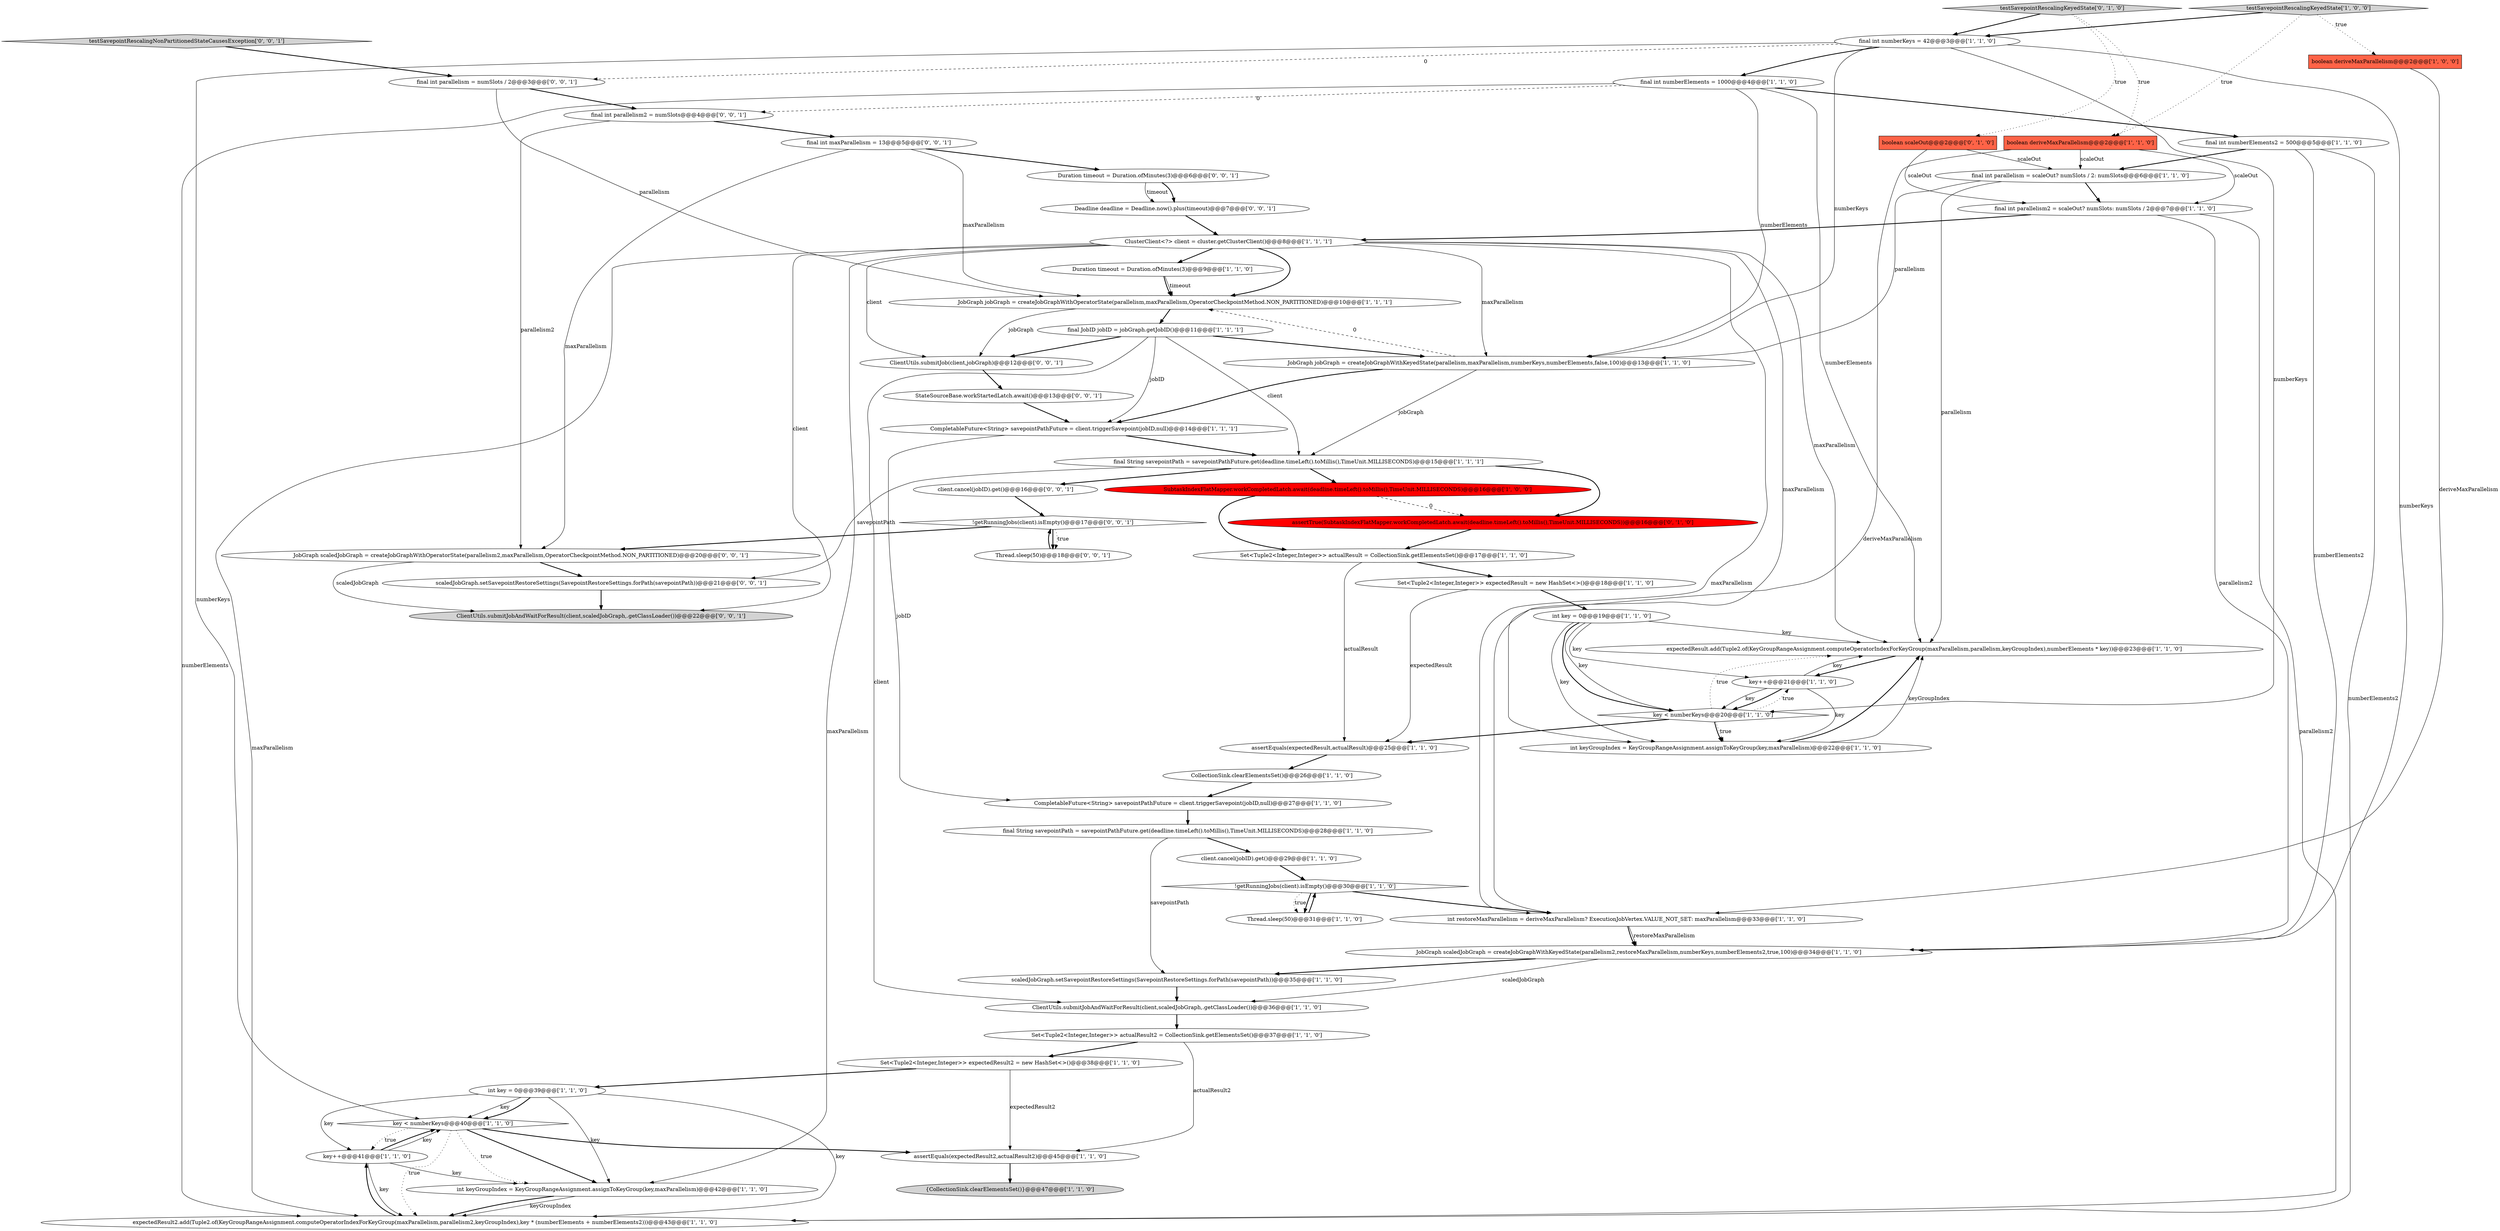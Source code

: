 digraph {
33 [style = filled, label = "Set<Tuple2<Integer,Integer>> expectedResult = new HashSet<>()@@@18@@@['1', '1', '0']", fillcolor = white, shape = ellipse image = "AAA0AAABBB1BBB"];
42 [style = filled, label = "expectedResult.add(Tuple2.of(KeyGroupRangeAssignment.computeOperatorIndexForKeyGroup(maxParallelism,parallelism,keyGroupIndex),numberElements * key))@@@23@@@['1', '1', '0']", fillcolor = white, shape = ellipse image = "AAA0AAABBB1BBB"];
54 [style = filled, label = "!getRunningJobs(client).isEmpty()@@@17@@@['0', '0', '1']", fillcolor = white, shape = diamond image = "AAA0AAABBB3BBB"];
53 [style = filled, label = "ClientUtils.submitJob(client,jobGraph)@@@12@@@['0', '0', '1']", fillcolor = white, shape = ellipse image = "AAA0AAABBB3BBB"];
11 [style = filled, label = "final int numberKeys = 42@@@3@@@['1', '1', '0']", fillcolor = white, shape = ellipse image = "AAA0AAABBB1BBB"];
4 [style = filled, label = "final int numberElements2 = 500@@@5@@@['1', '1', '0']", fillcolor = white, shape = ellipse image = "AAA0AAABBB1BBB"];
16 [style = filled, label = "ClientUtils.submitJobAndWaitForResult(client,scaledJobGraph,.getClassLoader())@@@36@@@['1', '1', '0']", fillcolor = white, shape = ellipse image = "AAA0AAABBB1BBB"];
28 [style = filled, label = "final int numberElements = 1000@@@4@@@['1', '1', '0']", fillcolor = white, shape = ellipse image = "AAA0AAABBB1BBB"];
13 [style = filled, label = "final String savepointPath = savepointPathFuture.get(deadline.timeLeft().toMillis(),TimeUnit.MILLISECONDS)@@@28@@@['1', '1', '0']", fillcolor = white, shape = ellipse image = "AAA0AAABBB1BBB"];
7 [style = filled, label = "JobGraph scaledJobGraph = createJobGraphWithKeyedState(parallelism2,restoreMaxParallelism,numberKeys,numberElements2,true,100)@@@34@@@['1', '1', '0']", fillcolor = white, shape = ellipse image = "AAA0AAABBB1BBB"];
26 [style = filled, label = "int key = 0@@@19@@@['1', '1', '0']", fillcolor = white, shape = ellipse image = "AAA0AAABBB1BBB"];
22 [style = filled, label = "Set<Tuple2<Integer,Integer>> actualResult2 = CollectionSink.getElementsSet()@@@37@@@['1', '1', '0']", fillcolor = white, shape = ellipse image = "AAA0AAABBB1BBB"];
49 [style = filled, label = "StateSourceBase.workStartedLatch.await()@@@13@@@['0', '0', '1']", fillcolor = white, shape = ellipse image = "AAA0AAABBB3BBB"];
31 [style = filled, label = "boolean deriveMaxParallelism@@@2@@@['1', '1', '0']", fillcolor = tomato, shape = box image = "AAA0AAABBB1BBB"];
5 [style = filled, label = "CompletableFuture<String> savepointPathFuture = client.triggerSavepoint(jobID,null)@@@14@@@['1', '1', '1']", fillcolor = white, shape = ellipse image = "AAA0AAABBB1BBB"];
51 [style = filled, label = "Duration timeout = Duration.ofMinutes(3)@@@6@@@['0', '0', '1']", fillcolor = white, shape = ellipse image = "AAA0AAABBB3BBB"];
43 [style = filled, label = "assertTrue(SubtaskIndexFlatMapper.workCompletedLatch.await(deadline.timeLeft().toMillis(),TimeUnit.MILLISECONDS))@@@16@@@['0', '1', '0']", fillcolor = red, shape = ellipse image = "AAA1AAABBB2BBB"];
55 [style = filled, label = "JobGraph scaledJobGraph = createJobGraphWithOperatorState(parallelism2,maxParallelism,OperatorCheckpointMethod.NON_PARTITIONED)@@@20@@@['0', '0', '1']", fillcolor = white, shape = ellipse image = "AAA0AAABBB3BBB"];
19 [style = filled, label = "key < numberKeys@@@40@@@['1', '1', '0']", fillcolor = white, shape = diamond image = "AAA0AAABBB1BBB"];
35 [style = filled, label = "Set<Tuple2<Integer,Integer>> actualResult = CollectionSink.getElementsSet()@@@17@@@['1', '1', '0']", fillcolor = white, shape = ellipse image = "AAA0AAABBB1BBB"];
58 [style = filled, label = "ClientUtils.submitJobAndWaitForResult(client,scaledJobGraph,.getClassLoader())@@@22@@@['0', '0', '1']", fillcolor = lightgray, shape = ellipse image = "AAA0AAABBB3BBB"];
48 [style = filled, label = "Deadline deadline = Deadline.now().plus(timeout)@@@7@@@['0', '0', '1']", fillcolor = white, shape = ellipse image = "AAA0AAABBB3BBB"];
29 [style = filled, label = "JobGraph jobGraph = createJobGraphWithOperatorState(parallelism,maxParallelism,OperatorCheckpointMethod.NON_PARTITIONED)@@@10@@@['1', '1', '1']", fillcolor = white, shape = ellipse image = "AAA0AAABBB1BBB"];
37 [style = filled, label = "scaledJobGraph.setSavepointRestoreSettings(SavepointRestoreSettings.forPath(savepointPath))@@@35@@@['1', '1', '0']", fillcolor = white, shape = ellipse image = "AAA0AAABBB1BBB"];
46 [style = filled, label = "scaledJobGraph.setSavepointRestoreSettings(SavepointRestoreSettings.forPath(savepointPath))@@@21@@@['0', '0', '1']", fillcolor = white, shape = ellipse image = "AAA0AAABBB3BBB"];
23 [style = filled, label = "testSavepointRescalingKeyedState['1', '0', '0']", fillcolor = lightgray, shape = diamond image = "AAA0AAABBB1BBB"];
10 [style = filled, label = "int keyGroupIndex = KeyGroupRangeAssignment.assignToKeyGroup(key,maxParallelism)@@@22@@@['1', '1', '0']", fillcolor = white, shape = ellipse image = "AAA0AAABBB1BBB"];
36 [style = filled, label = "!getRunningJobs(client).isEmpty()@@@30@@@['1', '1', '0']", fillcolor = white, shape = diamond image = "AAA0AAABBB1BBB"];
21 [style = filled, label = "SubtaskIndexFlatMapper.workCompletedLatch.await(deadline.timeLeft().toMillis(),TimeUnit.MILLISECONDS)@@@16@@@['1', '0', '0']", fillcolor = red, shape = ellipse image = "AAA1AAABBB1BBB"];
3 [style = filled, label = "boolean deriveMaxParallelism@@@2@@@['1', '0', '0']", fillcolor = tomato, shape = box image = "AAA0AAABBB1BBB"];
18 [style = filled, label = "final String savepointPath = savepointPathFuture.get(deadline.timeLeft().toMillis(),TimeUnit.MILLISECONDS)@@@15@@@['1', '1', '1']", fillcolor = white, shape = ellipse image = "AAA0AAABBB1BBB"];
6 [style = filled, label = "JobGraph jobGraph = createJobGraphWithKeyedState(parallelism,maxParallelism,numberKeys,numberElements,false,100)@@@13@@@['1', '1', '0']", fillcolor = white, shape = ellipse image = "AAA0AAABBB1BBB"];
9 [style = filled, label = "final int parallelism = scaleOut? numSlots / 2: numSlots@@@6@@@['1', '1', '0']", fillcolor = white, shape = ellipse image = "AAA0AAABBB1BBB"];
27 [style = filled, label = "{CollectionSink.clearElementsSet()}@@@47@@@['1', '1', '0']", fillcolor = lightgray, shape = ellipse image = "AAA0AAABBB1BBB"];
32 [style = filled, label = "assertEquals(expectedResult,actualResult)@@@25@@@['1', '1', '0']", fillcolor = white, shape = ellipse image = "AAA0AAABBB1BBB"];
59 [style = filled, label = "testSavepointRescalingNonPartitionedStateCausesException['0', '0', '1']", fillcolor = lightgray, shape = diamond image = "AAA0AAABBB3BBB"];
20 [style = filled, label = "ClusterClient<?> client = cluster.getClusterClient()@@@8@@@['1', '1', '1']", fillcolor = white, shape = ellipse image = "AAA0AAABBB1BBB"];
41 [style = filled, label = "key++@@@41@@@['1', '1', '0']", fillcolor = white, shape = ellipse image = "AAA0AAABBB1BBB"];
30 [style = filled, label = "CollectionSink.clearElementsSet()@@@26@@@['1', '1', '0']", fillcolor = white, shape = ellipse image = "AAA0AAABBB1BBB"];
12 [style = filled, label = "assertEquals(expectedResult2,actualResult2)@@@45@@@['1', '1', '0']", fillcolor = white, shape = ellipse image = "AAA0AAABBB1BBB"];
0 [style = filled, label = "final JobID jobID = jobGraph.getJobID()@@@11@@@['1', '1', '1']", fillcolor = white, shape = ellipse image = "AAA0AAABBB1BBB"];
1 [style = filled, label = "key < numberKeys@@@20@@@['1', '1', '0']", fillcolor = white, shape = diamond image = "AAA0AAABBB1BBB"];
25 [style = filled, label = "Set<Tuple2<Integer,Integer>> expectedResult2 = new HashSet<>()@@@38@@@['1', '1', '0']", fillcolor = white, shape = ellipse image = "AAA0AAABBB1BBB"];
47 [style = filled, label = "Thread.sleep(50)@@@18@@@['0', '0', '1']", fillcolor = white, shape = ellipse image = "AAA0AAABBB3BBB"];
24 [style = filled, label = "Duration timeout = Duration.ofMinutes(3)@@@9@@@['1', '1', '0']", fillcolor = white, shape = ellipse image = "AAA0AAABBB1BBB"];
45 [style = filled, label = "testSavepointRescalingKeyedState['0', '1', '0']", fillcolor = lightgray, shape = diamond image = "AAA0AAABBB2BBB"];
39 [style = filled, label = "client.cancel(jobID).get()@@@29@@@['1', '1', '0']", fillcolor = white, shape = ellipse image = "AAA0AAABBB1BBB"];
38 [style = filled, label = "CompletableFuture<String> savepointPathFuture = client.triggerSavepoint(jobID,null)@@@27@@@['1', '1', '0']", fillcolor = white, shape = ellipse image = "AAA0AAABBB1BBB"];
14 [style = filled, label = "Thread.sleep(50)@@@31@@@['1', '1', '0']", fillcolor = white, shape = ellipse image = "AAA0AAABBB1BBB"];
57 [style = filled, label = "final int parallelism2 = numSlots@@@4@@@['0', '0', '1']", fillcolor = white, shape = ellipse image = "AAA0AAABBB3BBB"];
34 [style = filled, label = "final int parallelism2 = scaleOut? numSlots: numSlots / 2@@@7@@@['1', '1', '0']", fillcolor = white, shape = ellipse image = "AAA0AAABBB1BBB"];
50 [style = filled, label = "client.cancel(jobID).get()@@@16@@@['0', '0', '1']", fillcolor = white, shape = ellipse image = "AAA0AAABBB3BBB"];
2 [style = filled, label = "expectedResult2.add(Tuple2.of(KeyGroupRangeAssignment.computeOperatorIndexForKeyGroup(maxParallelism,parallelism2,keyGroupIndex),key * (numberElements + numberElements2)))@@@43@@@['1', '1', '0']", fillcolor = white, shape = ellipse image = "AAA0AAABBB1BBB"];
15 [style = filled, label = "int restoreMaxParallelism = deriveMaxParallelism? ExecutionJobVertex.VALUE_NOT_SET: maxParallelism@@@33@@@['1', '1', '0']", fillcolor = white, shape = ellipse image = "AAA0AAABBB1BBB"];
56 [style = filled, label = "final int maxParallelism = 13@@@5@@@['0', '0', '1']", fillcolor = white, shape = ellipse image = "AAA0AAABBB3BBB"];
44 [style = filled, label = "boolean scaleOut@@@2@@@['0', '1', '0']", fillcolor = tomato, shape = box image = "AAA0AAABBB2BBB"];
8 [style = filled, label = "int keyGroupIndex = KeyGroupRangeAssignment.assignToKeyGroup(key,maxParallelism)@@@42@@@['1', '1', '0']", fillcolor = white, shape = ellipse image = "AAA0AAABBB1BBB"];
40 [style = filled, label = "key++@@@21@@@['1', '1', '0']", fillcolor = white, shape = ellipse image = "AAA0AAABBB1BBB"];
17 [style = filled, label = "int key = 0@@@39@@@['1', '1', '0']", fillcolor = white, shape = ellipse image = "AAA0AAABBB1BBB"];
52 [style = filled, label = "final int parallelism = numSlots / 2@@@3@@@['0', '0', '1']", fillcolor = white, shape = ellipse image = "AAA0AAABBB3BBB"];
5->38 [style = solid, label="jobID"];
54->55 [style = bold, label=""];
17->41 [style = solid, label="key"];
34->20 [style = bold, label=""];
41->19 [style = bold, label=""];
20->15 [style = solid, label="maxParallelism"];
29->0 [style = bold, label=""];
57->55 [style = solid, label="parallelism2"];
26->1 [style = solid, label="key"];
10->42 [style = solid, label="keyGroupIndex"];
8->2 [style = solid, label="keyGroupIndex"];
41->19 [style = solid, label="key"];
13->37 [style = solid, label="savepointPath"];
0->53 [style = bold, label=""];
51->48 [style = bold, label=""];
20->8 [style = solid, label="maxParallelism"];
34->2 [style = solid, label="parallelism2"];
20->2 [style = solid, label="maxParallelism"];
43->35 [style = bold, label=""];
56->55 [style = solid, label="maxParallelism"];
0->18 [style = solid, label="client"];
28->2 [style = solid, label="numberElements"];
22->12 [style = solid, label="actualResult2"];
56->29 [style = solid, label="maxParallelism"];
31->9 [style = solid, label="scaleOut"];
28->6 [style = solid, label="numberElements"];
17->8 [style = solid, label="key"];
21->35 [style = bold, label=""];
50->54 [style = bold, label=""];
36->14 [style = dotted, label="true"];
28->57 [style = dashed, label="0"];
55->58 [style = solid, label="scaledJobGraph"];
11->28 [style = bold, label=""];
22->25 [style = bold, label=""];
24->29 [style = solid, label="timeout"];
9->42 [style = solid, label="parallelism"];
26->10 [style = solid, label="key"];
0->5 [style = solid, label="jobID"];
19->12 [style = bold, label=""];
0->16 [style = solid, label="client"];
26->1 [style = bold, label=""];
7->37 [style = bold, label=""];
15->7 [style = solid, label="restoreMaxParallelism"];
45->44 [style = dotted, label="true"];
11->1 [style = solid, label="numberKeys"];
41->2 [style = solid, label="key"];
36->14 [style = bold, label=""];
42->40 [style = bold, label=""];
45->11 [style = bold, label=""];
56->51 [style = bold, label=""];
18->50 [style = bold, label=""];
1->40 [style = dotted, label="true"];
1->42 [style = dotted, label="true"];
17->19 [style = solid, label="key"];
47->54 [style = bold, label=""];
33->32 [style = solid, label="expectedResult"];
19->41 [style = dotted, label="true"];
23->3 [style = dotted, label="true"];
11->52 [style = dashed, label="0"];
1->32 [style = bold, label=""];
20->58 [style = solid, label="client"];
11->7 [style = solid, label="numberKeys"];
49->5 [style = bold, label=""];
37->16 [style = bold, label=""];
20->10 [style = solid, label="maxParallelism"];
9->6 [style = solid, label="parallelism"];
14->36 [style = bold, label=""];
45->31 [style = dotted, label="true"];
4->9 [style = bold, label=""];
2->41 [style = bold, label=""];
11->19 [style = solid, label="numberKeys"];
20->42 [style = solid, label="maxParallelism"];
31->34 [style = solid, label="scaleOut"];
44->9 [style = solid, label="scaleOut"];
29->53 [style = solid, label="jobGraph"];
1->10 [style = dotted, label="true"];
52->29 [style = solid, label="parallelism"];
3->15 [style = solid, label="deriveMaxParallelism"];
13->39 [style = bold, label=""];
18->46 [style = solid, label="savepointPath"];
5->18 [style = bold, label=""];
32->30 [style = bold, label=""];
25->17 [style = bold, label=""];
19->8 [style = dotted, label="true"];
33->26 [style = bold, label=""];
6->5 [style = bold, label=""];
11->6 [style = solid, label="numberKeys"];
40->10 [style = solid, label="key"];
8->2 [style = bold, label=""];
20->6 [style = solid, label="maxParallelism"];
41->8 [style = solid, label="key"];
51->48 [style = solid, label="timeout"];
18->21 [style = bold, label=""];
23->11 [style = bold, label=""];
12->27 [style = bold, label=""];
30->38 [style = bold, label=""];
6->18 [style = solid, label="jobGraph"];
17->2 [style = solid, label="key"];
7->16 [style = solid, label="scaledJobGraph"];
21->43 [style = dashed, label="0"];
15->7 [style = bold, label=""];
4->2 [style = solid, label="numberElements2"];
20->29 [style = bold, label=""];
0->6 [style = bold, label=""];
19->2 [style = dotted, label="true"];
36->15 [style = bold, label=""];
35->33 [style = bold, label=""];
59->52 [style = bold, label=""];
24->29 [style = bold, label=""];
46->58 [style = bold, label=""];
16->22 [style = bold, label=""];
28->42 [style = solid, label="numberElements"];
20->53 [style = solid, label="client"];
17->19 [style = bold, label=""];
34->7 [style = solid, label="parallelism2"];
19->8 [style = bold, label=""];
57->56 [style = bold, label=""];
53->49 [style = bold, label=""];
40->1 [style = bold, label=""];
54->47 [style = bold, label=""];
6->29 [style = dashed, label="0"];
54->47 [style = dotted, label="true"];
55->46 [style = bold, label=""];
18->43 [style = bold, label=""];
25->12 [style = solid, label="expectedResult2"];
10->42 [style = bold, label=""];
44->34 [style = solid, label="scaleOut"];
40->42 [style = solid, label="key"];
48->20 [style = bold, label=""];
35->32 [style = solid, label="actualResult"];
4->7 [style = solid, label="numberElements2"];
52->57 [style = bold, label=""];
20->24 [style = bold, label=""];
31->15 [style = solid, label="deriveMaxParallelism"];
1->10 [style = bold, label=""];
38->13 [style = bold, label=""];
39->36 [style = bold, label=""];
26->42 [style = solid, label="key"];
23->31 [style = dotted, label="true"];
28->4 [style = bold, label=""];
26->40 [style = solid, label="key"];
40->1 [style = solid, label="key"];
9->34 [style = bold, label=""];
}
